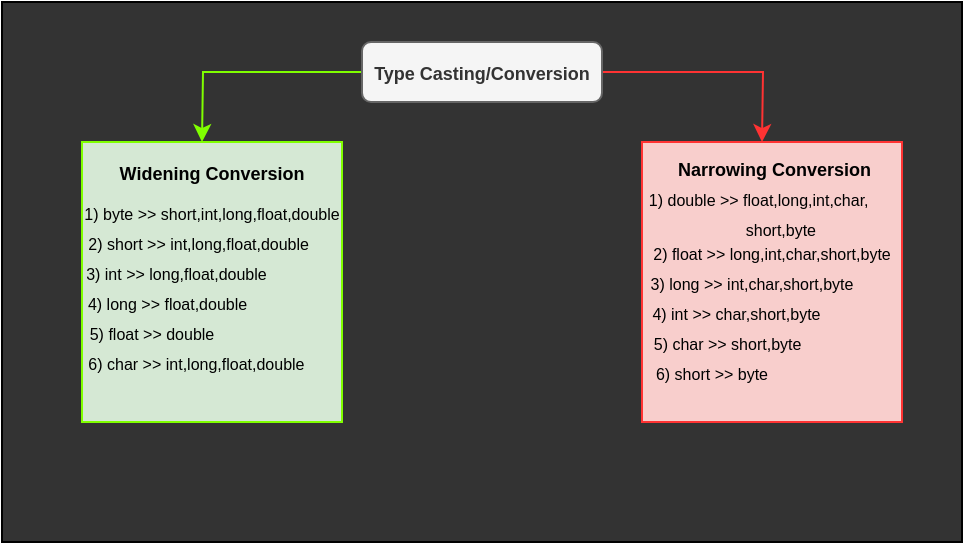 <mxfile version="27.1.6">
  <diagram name="Page-1" id="8onym-A7zEdK5FrX0ol8">
    <mxGraphModel dx="629" dy="334" grid="1" gridSize="10" guides="1" tooltips="1" connect="1" arrows="1" fold="1" page="1" pageScale="1" pageWidth="480" pageHeight="270" math="0" shadow="0">
      <root>
        <mxCell id="0" />
        <mxCell id="1" parent="0" />
        <mxCell id="Ib1ssBgi2N8qZldXq0aZ-1" value="" style="rounded=0;whiteSpace=wrap;html=1;movable=0;resizable=0;rotatable=0;deletable=0;editable=0;locked=1;connectable=0;fillColor=#333333;" parent="1" vertex="1">
          <mxGeometry width="480" height="270" as="geometry" />
        </mxCell>
        <mxCell id="Ib1ssBgi2N8qZldXq0aZ-4" value="" style="rounded=0;whiteSpace=wrap;html=1;fillColor=#d5e8d4;strokeColor=#80FF00;" parent="1" vertex="1">
          <mxGeometry x="40" y="70" width="130" height="140" as="geometry" />
        </mxCell>
        <mxCell id="Ib1ssBgi2N8qZldXq0aZ-6" value="&lt;b&gt;&lt;font style=&quot;font-size: 9px;&quot;&gt;&amp;nbsp;Narrowing Conversion&lt;br&gt;&lt;br&gt;&lt;br&gt;&lt;br&gt;&lt;br&gt;&lt;br&gt;&lt;br&gt;&lt;br&gt;&lt;br&gt;&lt;/font&gt;&lt;/b&gt;" style="rounded=0;whiteSpace=wrap;html=1;fillColor=#f8cecc;strokeColor=#FF3333;" parent="1" vertex="1">
          <mxGeometry x="320" y="70" width="130" height="140" as="geometry" />
        </mxCell>
        <mxCell id="Ib1ssBgi2N8qZldXq0aZ-10" style="edgeStyle=orthogonalEdgeStyle;rounded=0;orthogonalLoop=1;jettySize=auto;html=1;strokeColor=#FF3333;" parent="1" source="Ib1ssBgi2N8qZldXq0aZ-7" edge="1">
          <mxGeometry relative="1" as="geometry">
            <mxPoint x="380" y="70" as="targetPoint" />
          </mxGeometry>
        </mxCell>
        <mxCell id="Ib1ssBgi2N8qZldXq0aZ-11" style="edgeStyle=orthogonalEdgeStyle;rounded=0;orthogonalLoop=1;jettySize=auto;html=1;strokeColor=#80FF00;" parent="1" source="Ib1ssBgi2N8qZldXq0aZ-7" edge="1">
          <mxGeometry relative="1" as="geometry">
            <mxPoint x="100" y="70" as="targetPoint" />
          </mxGeometry>
        </mxCell>
        <mxCell id="Ib1ssBgi2N8qZldXq0aZ-7" value="&lt;font style=&quot;font-size: 9px;&quot;&gt;&lt;b style=&quot;&quot;&gt;Type Casting/Conversion&lt;/b&gt;&lt;/font&gt;" style="rounded=1;whiteSpace=wrap;html=1;fillColor=#f5f5f5;strokeColor=#666666;fontColor=#333333;" parent="1" vertex="1">
          <mxGeometry x="180" y="20" width="120" height="30" as="geometry" />
        </mxCell>
        <mxCell id="Ib1ssBgi2N8qZldXq0aZ-12" value="&lt;font style=&quot;font-size: 9px;&quot;&gt;&lt;b&gt;Widening Conversion&lt;/b&gt;&lt;/font&gt;" style="text;html=1;align=center;verticalAlign=middle;whiteSpace=wrap;rounded=0;" parent="1" vertex="1">
          <mxGeometry x="30" y="70" width="150" height="30" as="geometry" />
        </mxCell>
        <mxCell id="Ib1ssBgi2N8qZldXq0aZ-13" value="&lt;font style=&quot;font-size: 8px;&quot;&gt;1) byte &amp;gt;&amp;gt; short,int,long,float,double&lt;/font&gt;" style="text;html=1;align=center;verticalAlign=middle;whiteSpace=wrap;rounded=0;" parent="1" vertex="1">
          <mxGeometry x="20" y="90" width="170" height="30" as="geometry" />
        </mxCell>
        <mxCell id="Ib1ssBgi2N8qZldXq0aZ-14" value="&lt;font style=&quot;font-size: 8px;&quot;&gt;&amp;nbsp; &amp;nbsp;2) short &amp;gt;&amp;gt; int,long,float,double&lt;/font&gt;" style="text;html=1;align=center;verticalAlign=middle;whiteSpace=wrap;rounded=0;" parent="1" vertex="1">
          <mxGeometry x="10" y="105" width="170" height="30" as="geometry" />
        </mxCell>
        <mxCell id="Ib1ssBgi2N8qZldXq0aZ-16" value="&lt;font style=&quot;font-size: 8px;&quot;&gt;&amp;nbsp; 3) int &amp;gt;&amp;gt; long,float,double&lt;/font&gt;" style="text;html=1;align=center;verticalAlign=middle;whiteSpace=wrap;rounded=0;" parent="1" vertex="1">
          <mxGeometry y="120" width="170" height="30" as="geometry" />
        </mxCell>
        <mxCell id="Ib1ssBgi2N8qZldXq0aZ-17" value="&lt;font style=&quot;font-size: 8px;&quot;&gt;&amp;nbsp; &amp;nbsp; &amp;nbsp; &amp;nbsp;4) long &amp;gt;&amp;gt; float,double&lt;/font&gt;" style="text;html=1;align=center;verticalAlign=middle;whiteSpace=wrap;rounded=0;" parent="1" vertex="1">
          <mxGeometry x="10" y="135" width="130" height="30" as="geometry" />
        </mxCell>
        <mxCell id="Ib1ssBgi2N8qZldXq0aZ-18" value="&lt;font style=&quot;font-size: 8px;&quot;&gt;5) float &amp;gt;&amp;gt; double&lt;/font&gt;" style="text;html=1;align=center;verticalAlign=middle;whiteSpace=wrap;rounded=0;" parent="1" vertex="1">
          <mxGeometry x="25" y="150" width="100" height="30" as="geometry" />
        </mxCell>
        <mxCell id="Ib1ssBgi2N8qZldXq0aZ-19" value="&lt;font style=&quot;font-size: 8px;&quot;&gt;&amp;nbsp; 6) char &amp;gt;&amp;gt; int,long,float,double&lt;/font&gt;" style="text;html=1;align=center;verticalAlign=middle;whiteSpace=wrap;rounded=0;" parent="1" vertex="1">
          <mxGeometry x="10" y="165" width="170" height="30" as="geometry" />
        </mxCell>
        <mxCell id="cfEVYcUmp3ARI43Tcd1r-1" value="&lt;font style=&quot;font-size: 8px;&quot;&gt;&amp;nbsp; &amp;nbsp;1) double &amp;gt;&amp;gt; float,long,int,char,&lt;br&gt;&amp;nbsp; &amp;nbsp; &amp;nbsp; &amp;nbsp; &amp;nbsp; &amp;nbsp; &amp;nbsp;short,byte&lt;/font&gt;" style="text;html=1;align=center;verticalAlign=middle;whiteSpace=wrap;rounded=0;" vertex="1" parent="1">
          <mxGeometry x="290" y="90" width="170" height="30" as="geometry" />
        </mxCell>
        <mxCell id="cfEVYcUmp3ARI43Tcd1r-2" value="&lt;font style=&quot;font-size: 8px;&quot;&gt;2) float &amp;gt;&amp;gt; long,int,char,short,byte&lt;/font&gt;" style="text;html=1;align=center;verticalAlign=middle;whiteSpace=wrap;rounded=0;" vertex="1" parent="1">
          <mxGeometry x="300" y="110" width="170" height="30" as="geometry" />
        </mxCell>
        <mxCell id="cfEVYcUmp3ARI43Tcd1r-3" value="&lt;font style=&quot;font-size: 8px;&quot;&gt;3) long &amp;gt;&amp;gt; int,char,short,byte&lt;/font&gt;" style="text;html=1;align=center;verticalAlign=middle;whiteSpace=wrap;rounded=0;" vertex="1" parent="1">
          <mxGeometry x="290" y="125" width="170" height="30" as="geometry" />
        </mxCell>
        <mxCell id="cfEVYcUmp3ARI43Tcd1r-4" value="&lt;font style=&quot;font-size: 8px;&quot;&gt;&amp;nbsp; 4) int &amp;gt;&amp;gt; char,short,byte&lt;/font&gt;" style="text;html=1;align=center;verticalAlign=middle;whiteSpace=wrap;rounded=0;" vertex="1" parent="1">
          <mxGeometry x="280" y="140" width="170" height="30" as="geometry" />
        </mxCell>
        <mxCell id="cfEVYcUmp3ARI43Tcd1r-5" value="&lt;font style=&quot;font-size: 8px;&quot;&gt;&amp;nbsp; &amp;nbsp; &amp;nbsp; &amp;nbsp;5) char &amp;gt;&amp;gt; short,byte&lt;/font&gt;" style="text;html=1;align=center;verticalAlign=middle;whiteSpace=wrap;rounded=0;" vertex="1" parent="1">
          <mxGeometry x="270" y="155" width="170" height="30" as="geometry" />
        </mxCell>
        <mxCell id="cfEVYcUmp3ARI43Tcd1r-6" value="&lt;font style=&quot;font-size: 8px;&quot;&gt;&amp;nbsp; &amp;nbsp; &amp;nbsp; &amp;nbsp; &amp;nbsp;6) short &amp;gt;&amp;gt; byte&lt;/font&gt;" style="text;html=1;align=center;verticalAlign=middle;whiteSpace=wrap;rounded=0;" vertex="1" parent="1">
          <mxGeometry x="260" y="170" width="170" height="30" as="geometry" />
        </mxCell>
      </root>
    </mxGraphModel>
  </diagram>
</mxfile>
